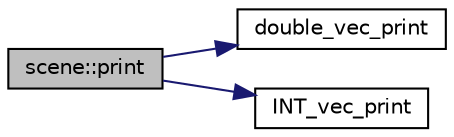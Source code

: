 digraph "scene::print"
{
  edge [fontname="Helvetica",fontsize="10",labelfontname="Helvetica",labelfontsize="10"];
  node [fontname="Helvetica",fontsize="10",shape=record];
  rankdir="LR";
  Node361 [label="scene::print",height=0.2,width=0.4,color="black", fillcolor="grey75", style="filled", fontcolor="black"];
  Node361 -> Node362 [color="midnightblue",fontsize="10",style="solid",fontname="Helvetica"];
  Node362 [label="double_vec_print",height=0.2,width=0.4,color="black", fillcolor="white", style="filled",URL="$d5/d87/globals_8h.html#a7f044be354a33be9978da8d8fa8d3263"];
  Node361 -> Node363 [color="midnightblue",fontsize="10",style="solid",fontname="Helvetica"];
  Node363 [label="INT_vec_print",height=0.2,width=0.4,color="black", fillcolor="white", style="filled",URL="$df/dbf/sajeeb_8_c.html#a79a5901af0b47dd0d694109543c027fe"];
}
